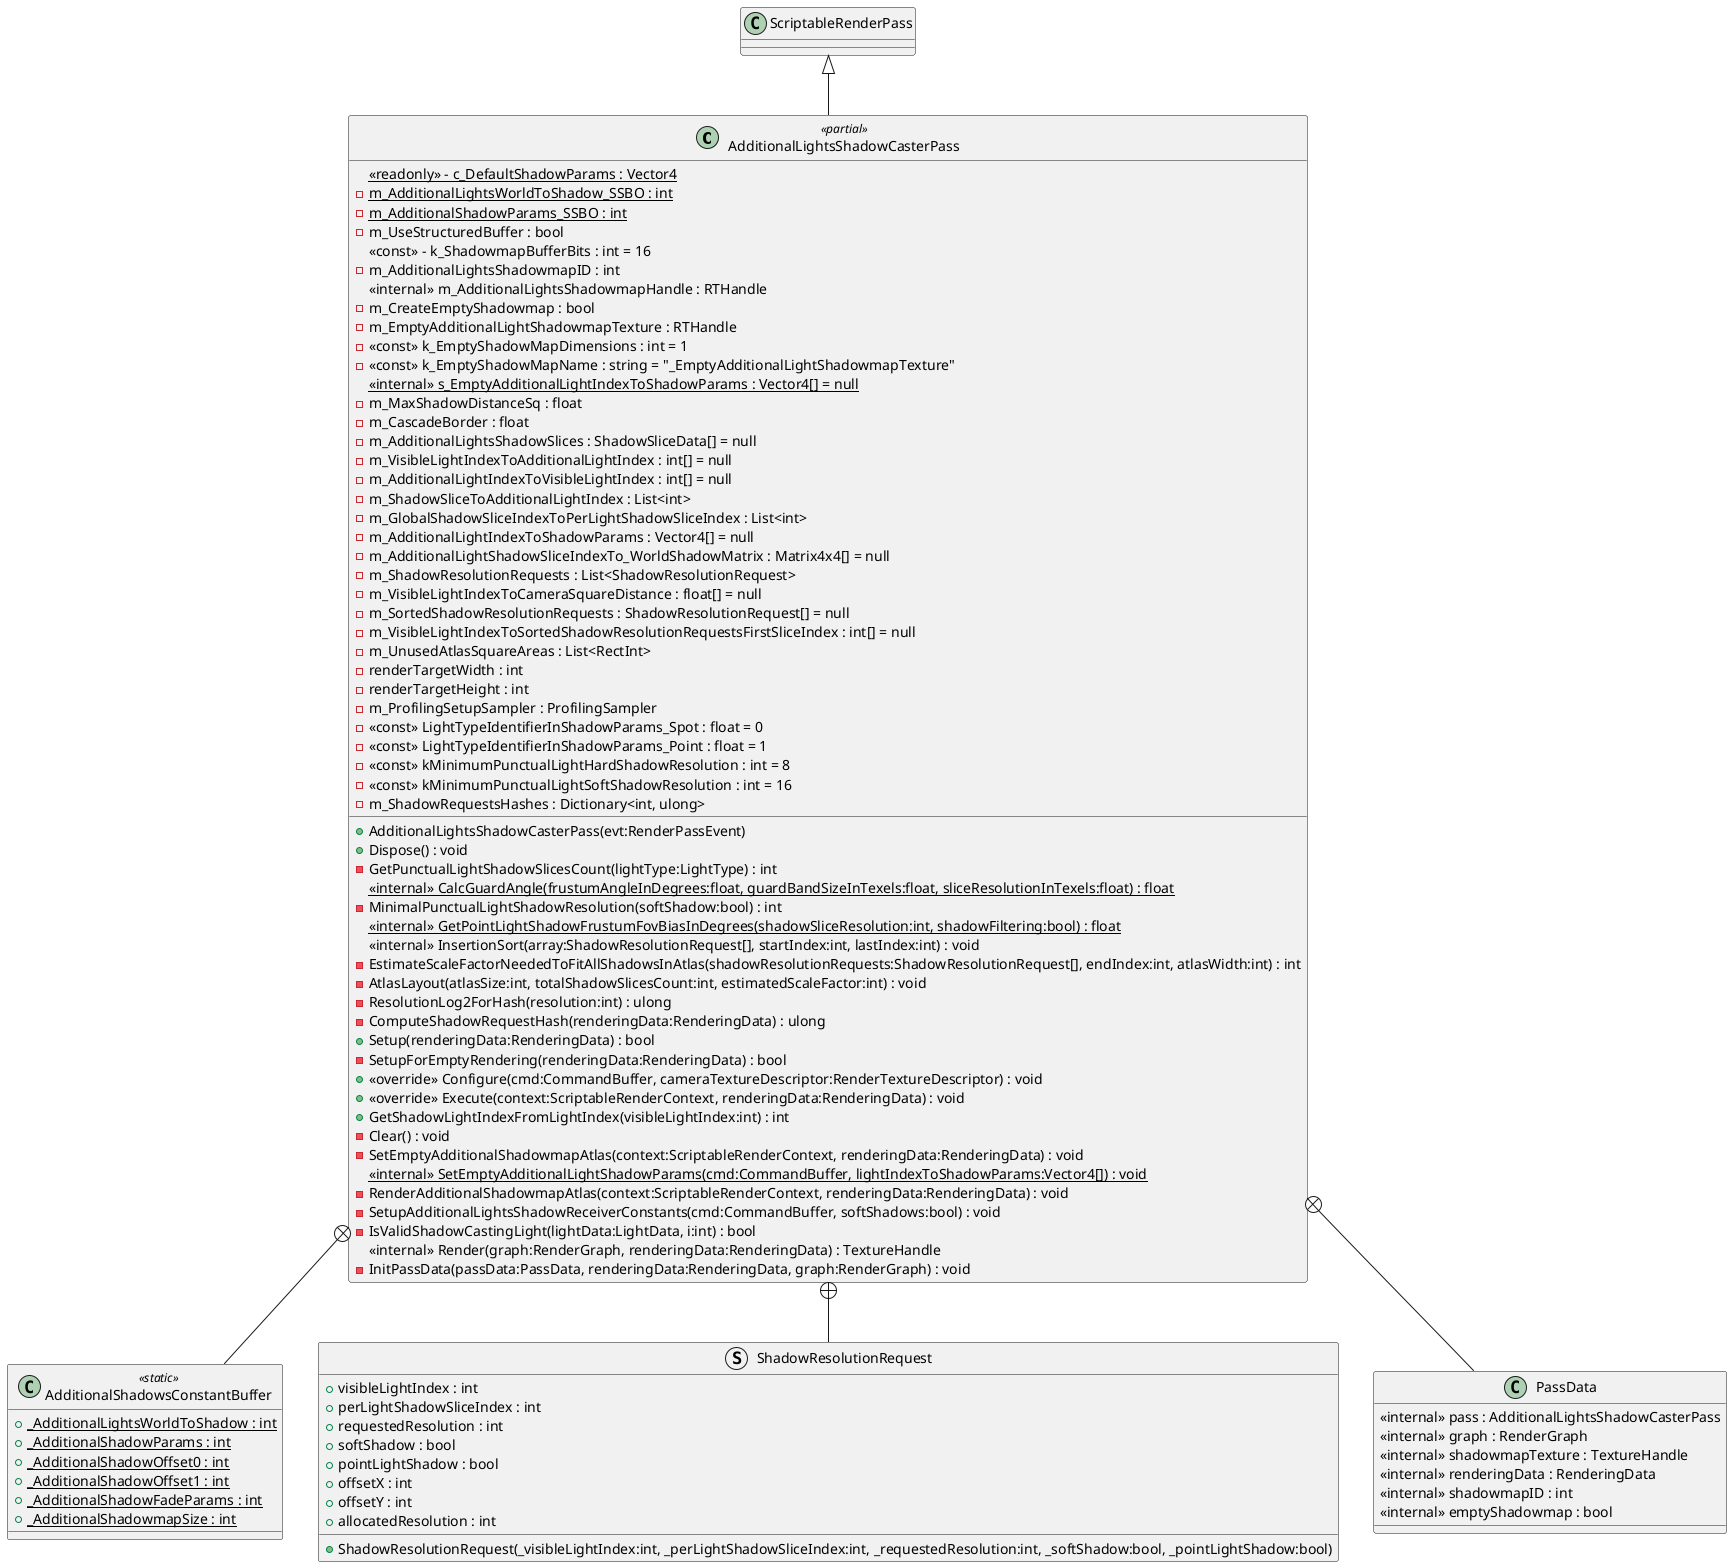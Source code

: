 @startuml
class AdditionalLightsShadowCasterPass <<partial>> {
    <<readonly>> {static} - c_DefaultShadowParams : Vector4
    {static} - m_AdditionalLightsWorldToShadow_SSBO : int
    {static} - m_AdditionalShadowParams_SSBO : int
    - m_UseStructuredBuffer : bool
    <<const>> - k_ShadowmapBufferBits : int = 16
    - m_AdditionalLightsShadowmapID : int
    <<internal>> m_AdditionalLightsShadowmapHandle : RTHandle
    - m_CreateEmptyShadowmap : bool
    - m_EmptyAdditionalLightShadowmapTexture : RTHandle
    - <<const>> k_EmptyShadowMapDimensions : int = 1
    - <<const>> k_EmptyShadowMapName : string = "_EmptyAdditionalLightShadowmapTexture"
    <<internal>> {static} s_EmptyAdditionalLightIndexToShadowParams : Vector4[] = null
    - m_MaxShadowDistanceSq : float
    - m_CascadeBorder : float
    - m_AdditionalLightsShadowSlices : ShadowSliceData[] = null
    - m_VisibleLightIndexToAdditionalLightIndex : int[] = null
    - m_AdditionalLightIndexToVisibleLightIndex : int[] = null
    - m_ShadowSliceToAdditionalLightIndex : List<int>
    - m_GlobalShadowSliceIndexToPerLightShadowSliceIndex : List<int>
    - m_AdditionalLightIndexToShadowParams : Vector4[] = null
    - m_AdditionalLightShadowSliceIndexTo_WorldShadowMatrix : Matrix4x4[] = null
    - m_ShadowResolutionRequests : List<ShadowResolutionRequest>
    - m_VisibleLightIndexToCameraSquareDistance : float[] = null
    - m_SortedShadowResolutionRequests : ShadowResolutionRequest[] = null
    - m_VisibleLightIndexToSortedShadowResolutionRequestsFirstSliceIndex : int[] = null
    - m_UnusedAtlasSquareAreas : List<RectInt>
    - renderTargetWidth : int
    - renderTargetHeight : int
    - m_ProfilingSetupSampler : ProfilingSampler
    + AdditionalLightsShadowCasterPass(evt:RenderPassEvent)
    + Dispose() : void
    - GetPunctualLightShadowSlicesCount(lightType:LightType) : int
    - <<const>> LightTypeIdentifierInShadowParams_Spot : float = 0
    - <<const>> LightTypeIdentifierInShadowParams_Point : float = 1
    <<internal>> {static} CalcGuardAngle(frustumAngleInDegrees:float, guardBandSizeInTexels:float, sliceResolutionInTexels:float) : float
    - <<const>> kMinimumPunctualLightHardShadowResolution : int = 8
    - <<const>> kMinimumPunctualLightSoftShadowResolution : int = 16
    - MinimalPunctualLightShadowResolution(softShadow:bool) : int
    <<internal>> {static} GetPointLightShadowFrustumFovBiasInDegrees(shadowSliceResolution:int, shadowFiltering:bool) : float
    <<internal>> InsertionSort(array:ShadowResolutionRequest[], startIndex:int, lastIndex:int) : void
    - EstimateScaleFactorNeededToFitAllShadowsInAtlas(shadowResolutionRequests:ShadowResolutionRequest[], endIndex:int, atlasWidth:int) : int
    - AtlasLayout(atlasSize:int, totalShadowSlicesCount:int, estimatedScaleFactor:int) : void
    - m_ShadowRequestsHashes : Dictionary<int, ulong>
    - ResolutionLog2ForHash(resolution:int) : ulong
    - ComputeShadowRequestHash(renderingData:RenderingData) : ulong
    + Setup(renderingData:RenderingData) : bool
    - SetupForEmptyRendering(renderingData:RenderingData) : bool
    + <<override>> Configure(cmd:CommandBuffer, cameraTextureDescriptor:RenderTextureDescriptor) : void
    + <<override>> Execute(context:ScriptableRenderContext, renderingData:RenderingData) : void
    + GetShadowLightIndexFromLightIndex(visibleLightIndex:int) : int
    - Clear() : void
    - SetEmptyAdditionalShadowmapAtlas(context:ScriptableRenderContext, renderingData:RenderingData) : void
    <<internal>> {static} SetEmptyAdditionalLightShadowParams(cmd:CommandBuffer, lightIndexToShadowParams:Vector4[]) : void
    - RenderAdditionalShadowmapAtlas(context:ScriptableRenderContext, renderingData:RenderingData) : void
    - SetupAdditionalLightsShadowReceiverConstants(cmd:CommandBuffer, softShadows:bool) : void
    - IsValidShadowCastingLight(lightData:LightData, i:int) : bool
    <<internal>> Render(graph:RenderGraph, renderingData:RenderingData) : TextureHandle
    - InitPassData(passData:PassData, renderingData:RenderingData, graph:RenderGraph) : void
}
class AdditionalShadowsConstantBuffer <<static>> {
    + {static} _AdditionalLightsWorldToShadow : int
    + {static} _AdditionalShadowParams : int
    + {static} _AdditionalShadowOffset0 : int
    + {static} _AdditionalShadowOffset1 : int
    + {static} _AdditionalShadowFadeParams : int
    + {static} _AdditionalShadowmapSize : int
}
struct ShadowResolutionRequest {
    + visibleLightIndex : int
    + perLightShadowSliceIndex : int
    + requestedResolution : int
    + softShadow : bool
    + pointLightShadow : bool
    + offsetX : int
    + offsetY : int
    + allocatedResolution : int
    + ShadowResolutionRequest(_visibleLightIndex:int, _perLightShadowSliceIndex:int, _requestedResolution:int, _softShadow:bool, _pointLightShadow:bool)
}
class PassData {
    <<internal>> pass : AdditionalLightsShadowCasterPass
    <<internal>> graph : RenderGraph
    <<internal>> shadowmapTexture : TextureHandle
    <<internal>> renderingData : RenderingData
    <<internal>> shadowmapID : int
    <<internal>> emptyShadowmap : bool
}
ScriptableRenderPass <|-- AdditionalLightsShadowCasterPass
AdditionalLightsShadowCasterPass +-- AdditionalShadowsConstantBuffer
AdditionalLightsShadowCasterPass +-- ShadowResolutionRequest
AdditionalLightsShadowCasterPass +-- PassData
@enduml
